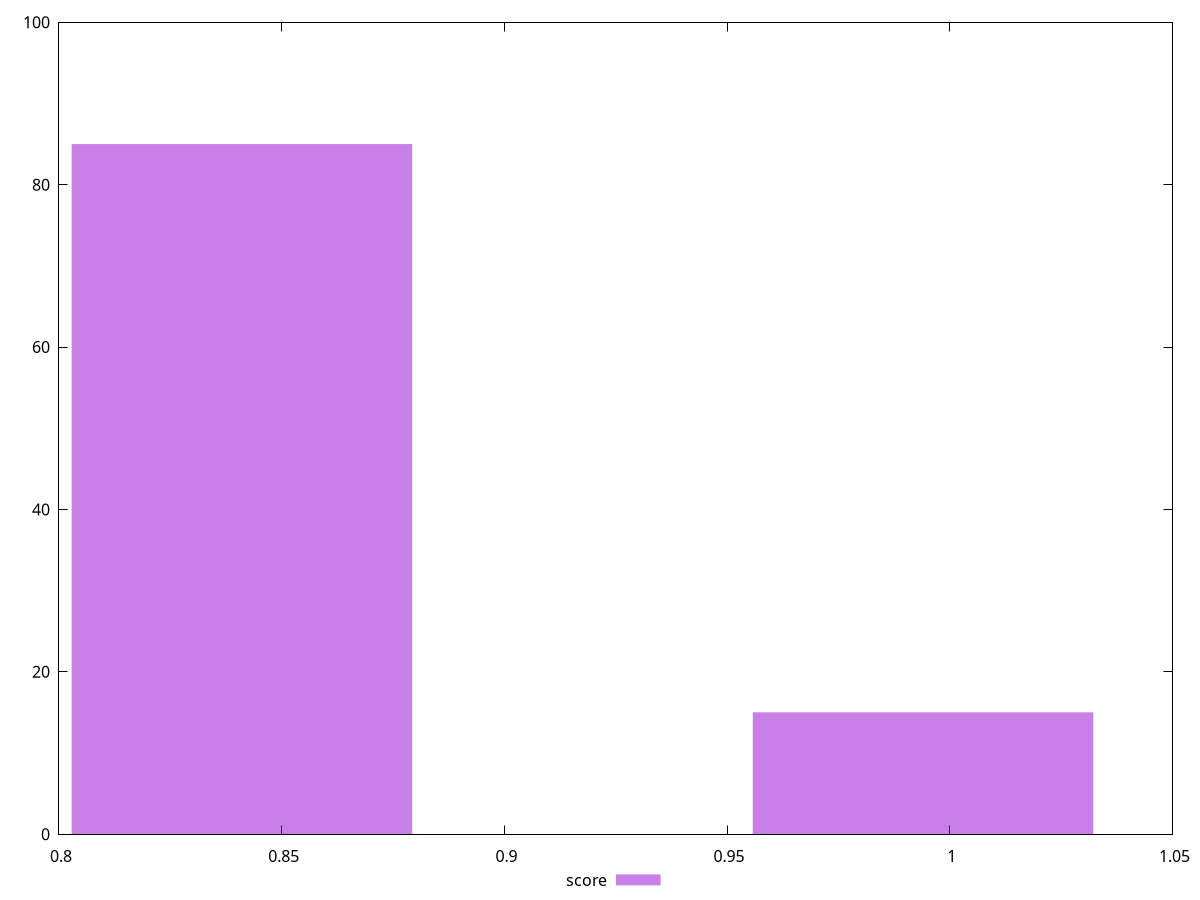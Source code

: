 reset
set terminal svg size 640, 490 enhanced background rgb 'white'
set output "report_00007_2020-12-11T15:55:29.892Z/uses-http2/samples/pages+cached+noexternal+nojs/score/histogram.svg"

$score <<EOF
0.9939906862366187 15
0.8410690422002158 85
EOF

set key outside below
set boxwidth 0.07646082201820144
set yrange [0:100]
set style fill transparent solid 0.5 noborder

plot \
  $score title "score" with boxes, \


reset